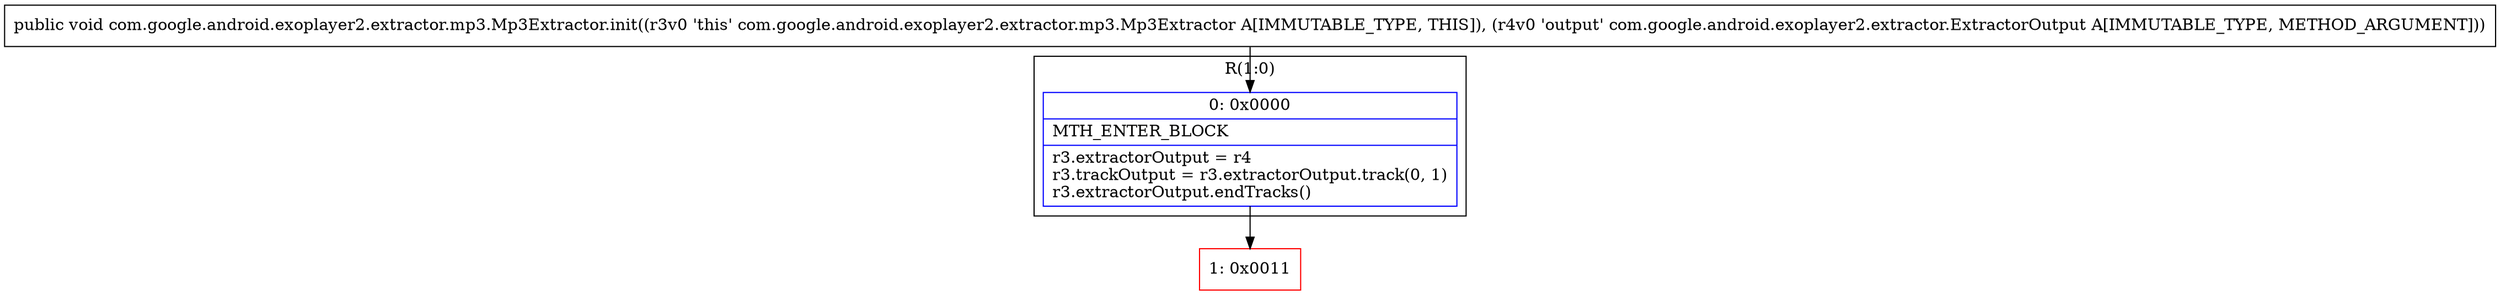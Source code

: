 digraph "CFG forcom.google.android.exoplayer2.extractor.mp3.Mp3Extractor.init(Lcom\/google\/android\/exoplayer2\/extractor\/ExtractorOutput;)V" {
subgraph cluster_Region_239870021 {
label = "R(1:0)";
node [shape=record,color=blue];
Node_0 [shape=record,label="{0\:\ 0x0000|MTH_ENTER_BLOCK\l|r3.extractorOutput = r4\lr3.trackOutput = r3.extractorOutput.track(0, 1)\lr3.extractorOutput.endTracks()\l}"];
}
Node_1 [shape=record,color=red,label="{1\:\ 0x0011}"];
MethodNode[shape=record,label="{public void com.google.android.exoplayer2.extractor.mp3.Mp3Extractor.init((r3v0 'this' com.google.android.exoplayer2.extractor.mp3.Mp3Extractor A[IMMUTABLE_TYPE, THIS]), (r4v0 'output' com.google.android.exoplayer2.extractor.ExtractorOutput A[IMMUTABLE_TYPE, METHOD_ARGUMENT])) }"];
MethodNode -> Node_0;
Node_0 -> Node_1;
}

